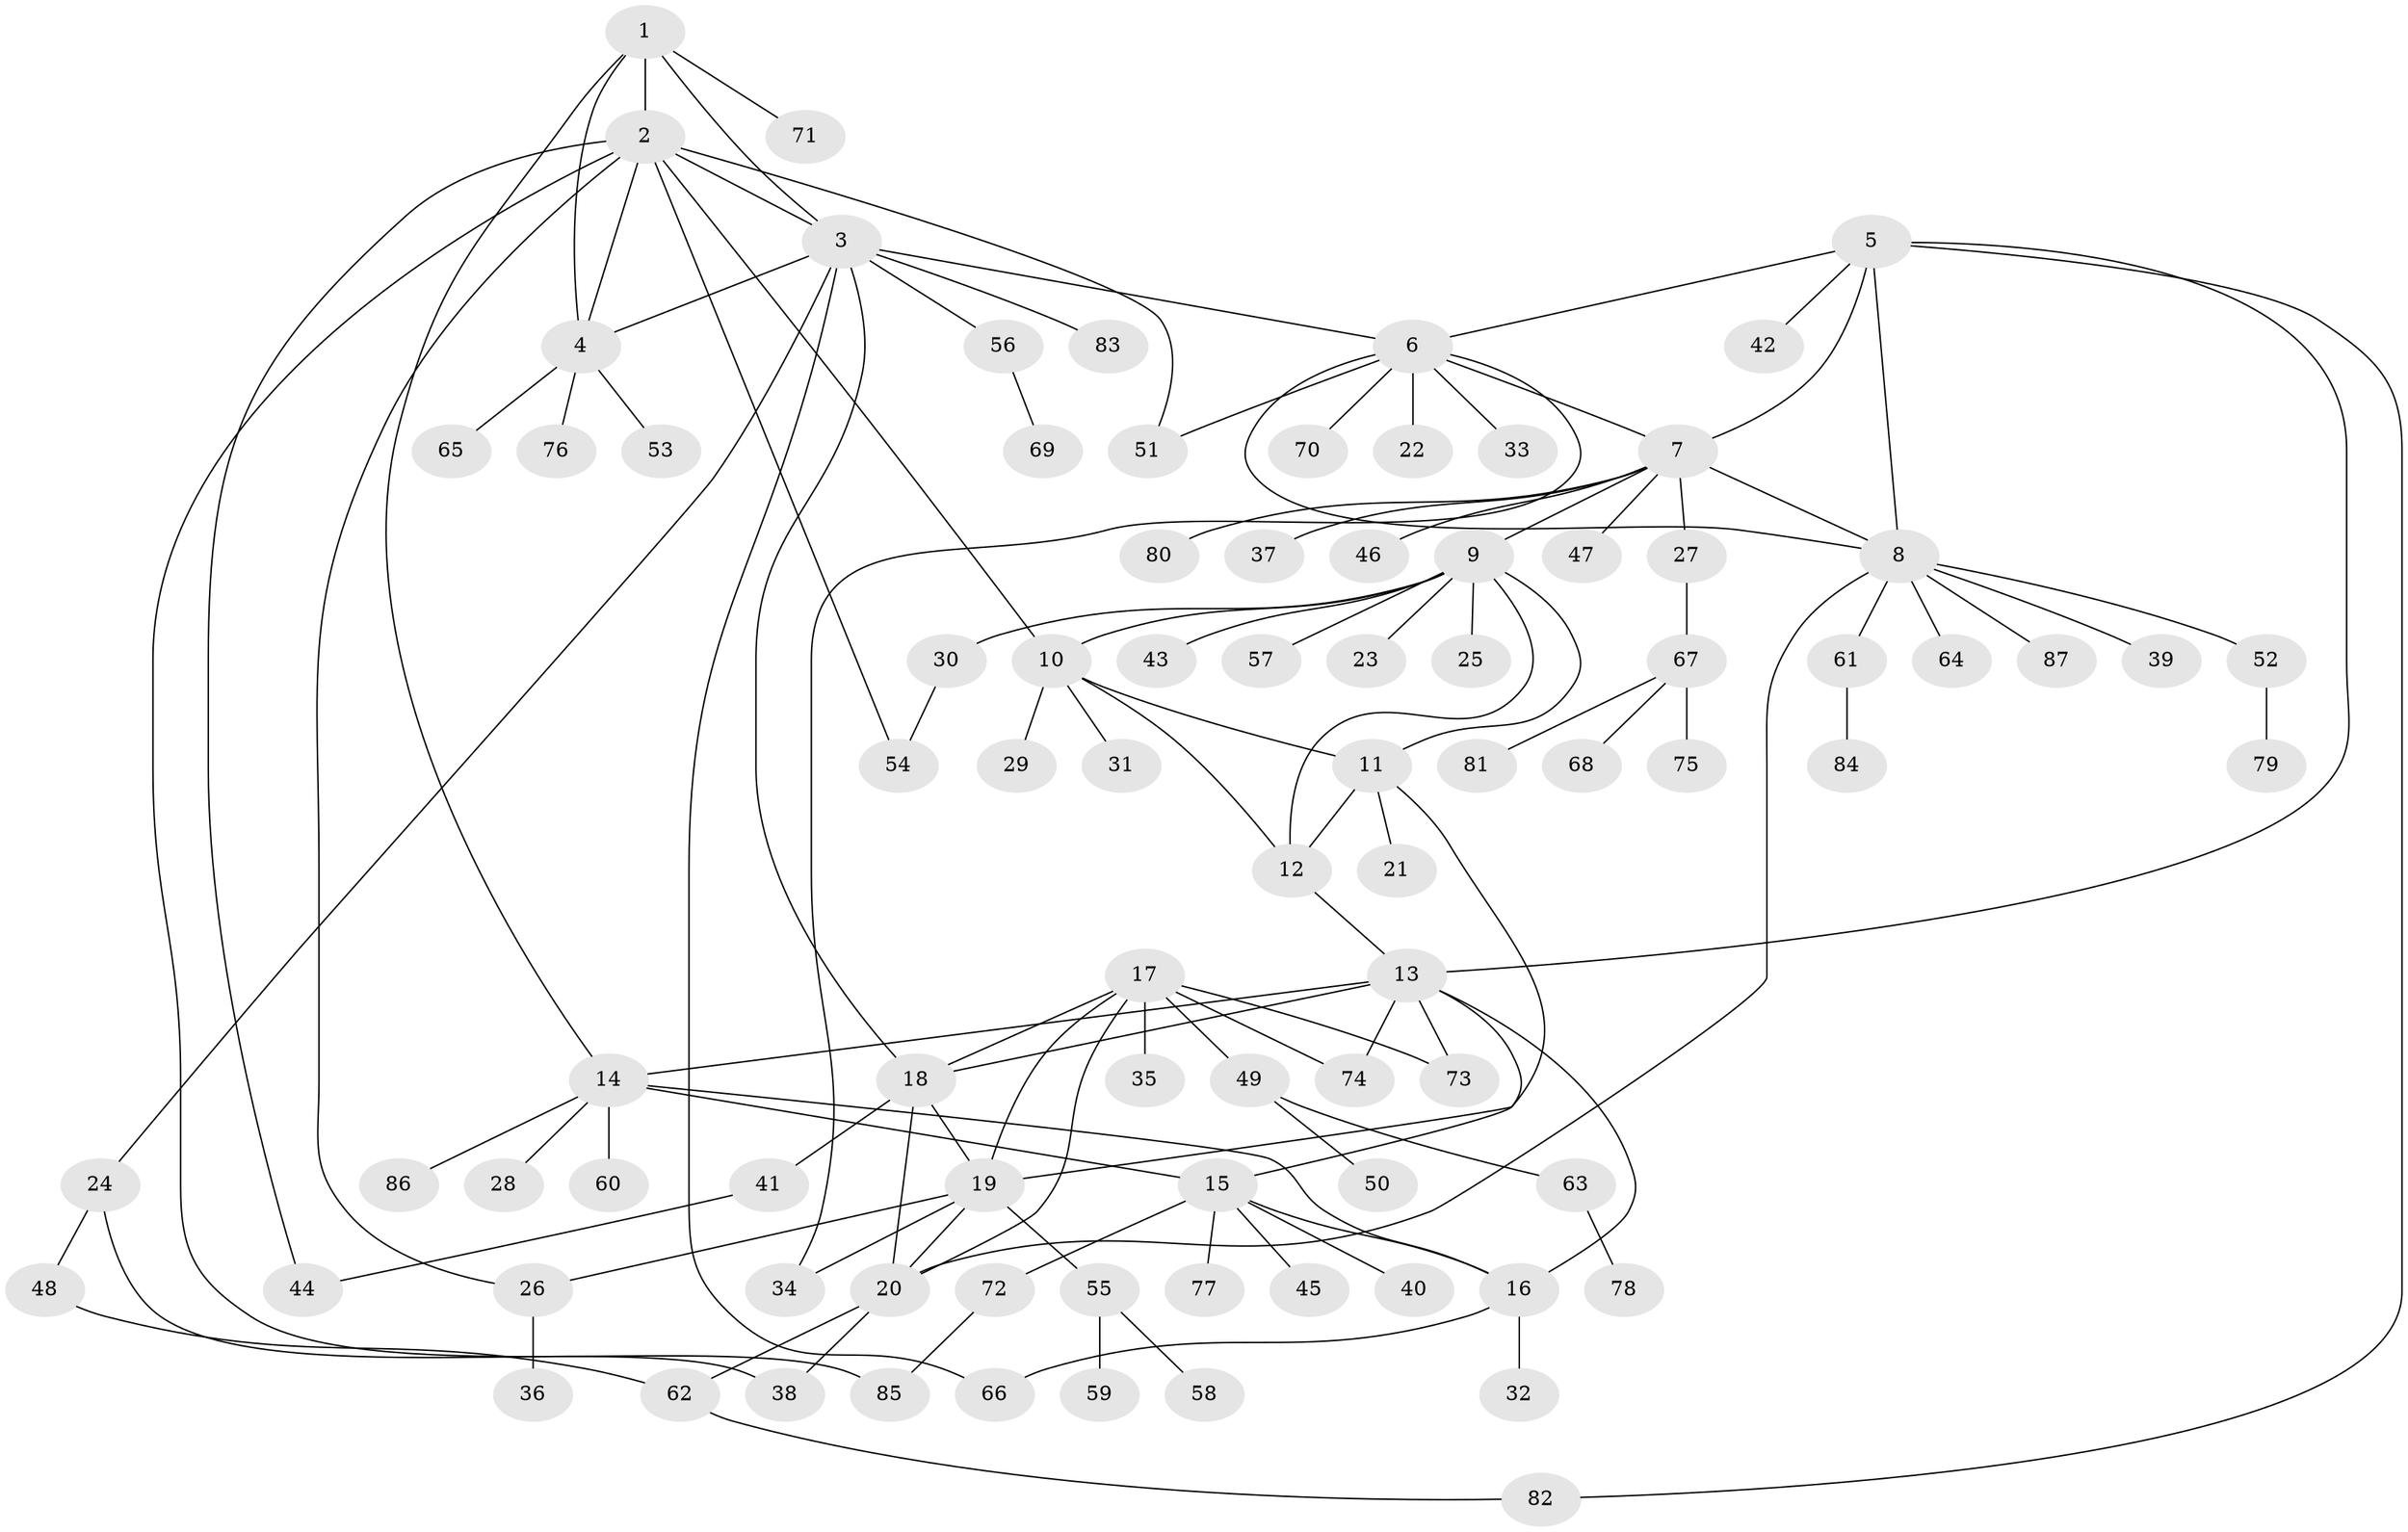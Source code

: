 // Generated by graph-tools (version 1.1) at 2025/26/03/09/25 03:26:41]
// undirected, 87 vertices, 119 edges
graph export_dot {
graph [start="1"]
  node [color=gray90,style=filled];
  1;
  2;
  3;
  4;
  5;
  6;
  7;
  8;
  9;
  10;
  11;
  12;
  13;
  14;
  15;
  16;
  17;
  18;
  19;
  20;
  21;
  22;
  23;
  24;
  25;
  26;
  27;
  28;
  29;
  30;
  31;
  32;
  33;
  34;
  35;
  36;
  37;
  38;
  39;
  40;
  41;
  42;
  43;
  44;
  45;
  46;
  47;
  48;
  49;
  50;
  51;
  52;
  53;
  54;
  55;
  56;
  57;
  58;
  59;
  60;
  61;
  62;
  63;
  64;
  65;
  66;
  67;
  68;
  69;
  70;
  71;
  72;
  73;
  74;
  75;
  76;
  77;
  78;
  79;
  80;
  81;
  82;
  83;
  84;
  85;
  86;
  87;
  1 -- 2;
  1 -- 3;
  1 -- 4;
  1 -- 14;
  1 -- 71;
  2 -- 3;
  2 -- 4;
  2 -- 10;
  2 -- 26;
  2 -- 44;
  2 -- 51;
  2 -- 54;
  2 -- 85;
  3 -- 4;
  3 -- 6;
  3 -- 18;
  3 -- 24;
  3 -- 56;
  3 -- 66;
  3 -- 83;
  4 -- 53;
  4 -- 65;
  4 -- 76;
  5 -- 6;
  5 -- 7;
  5 -- 8;
  5 -- 13;
  5 -- 42;
  5 -- 82;
  6 -- 7;
  6 -- 8;
  6 -- 22;
  6 -- 33;
  6 -- 34;
  6 -- 51;
  6 -- 70;
  7 -- 8;
  7 -- 9;
  7 -- 27;
  7 -- 37;
  7 -- 46;
  7 -- 47;
  7 -- 80;
  8 -- 20;
  8 -- 39;
  8 -- 52;
  8 -- 61;
  8 -- 64;
  8 -- 87;
  9 -- 10;
  9 -- 11;
  9 -- 12;
  9 -- 23;
  9 -- 25;
  9 -- 30;
  9 -- 43;
  9 -- 57;
  10 -- 11;
  10 -- 12;
  10 -- 29;
  10 -- 31;
  11 -- 12;
  11 -- 19;
  11 -- 21;
  12 -- 13;
  13 -- 14;
  13 -- 15;
  13 -- 16;
  13 -- 18;
  13 -- 73;
  13 -- 74;
  14 -- 15;
  14 -- 16;
  14 -- 28;
  14 -- 60;
  14 -- 86;
  15 -- 16;
  15 -- 40;
  15 -- 45;
  15 -- 72;
  15 -- 77;
  16 -- 32;
  16 -- 66;
  17 -- 18;
  17 -- 19;
  17 -- 20;
  17 -- 35;
  17 -- 49;
  17 -- 73;
  17 -- 74;
  18 -- 19;
  18 -- 20;
  18 -- 41;
  19 -- 20;
  19 -- 26;
  19 -- 34;
  19 -- 55;
  20 -- 38;
  20 -- 62;
  24 -- 38;
  24 -- 48;
  26 -- 36;
  27 -- 67;
  30 -- 54;
  41 -- 44;
  48 -- 62;
  49 -- 50;
  49 -- 63;
  52 -- 79;
  55 -- 58;
  55 -- 59;
  56 -- 69;
  61 -- 84;
  62 -- 82;
  63 -- 78;
  67 -- 68;
  67 -- 75;
  67 -- 81;
  72 -- 85;
}
